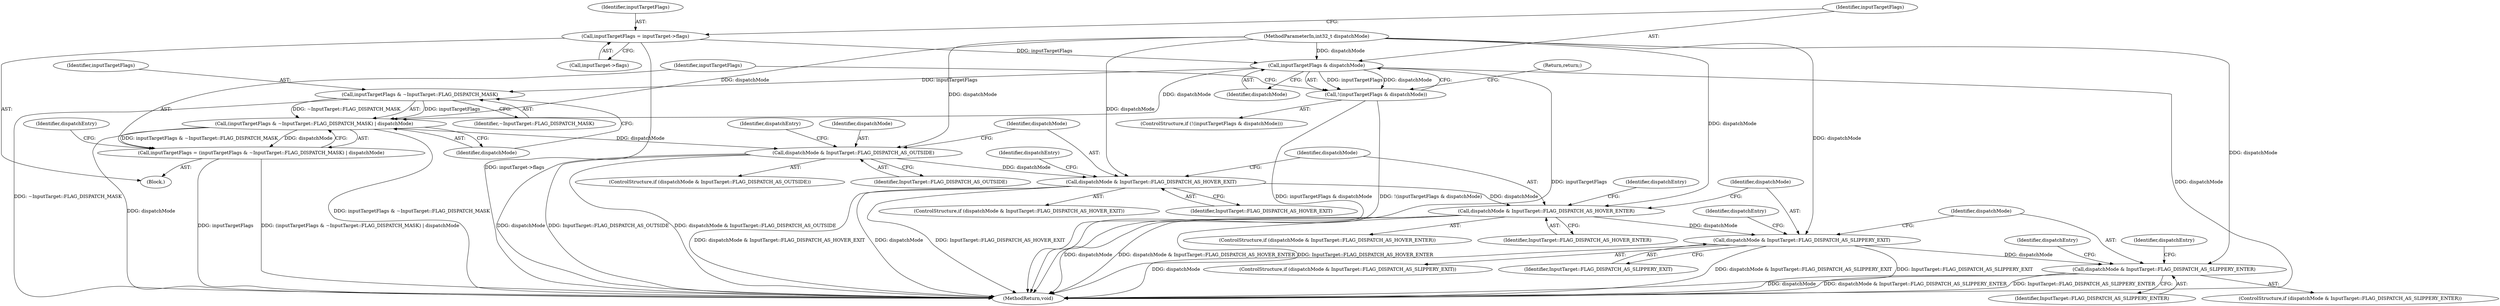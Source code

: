 digraph "0_Android_03a53d1c7765eeb3af0bc34c3dff02ada1953fbf@pointer" {
"1000110" [label="(Call,inputTargetFlags = inputTarget->flags)"];
"1000117" [label="(Call,inputTargetFlags & dispatchMode)"];
"1000116" [label="(Call,!(inputTargetFlags & dispatchMode))"];
"1000125" [label="(Call,inputTargetFlags & ~InputTarget::FLAG_DISPATCH_MASK)"];
"1000124" [label="(Call,(inputTargetFlags & ~InputTarget::FLAG_DISPATCH_MASK) | dispatchMode)"];
"1000122" [label="(Call,inputTargetFlags = (inputTargetFlags & ~InputTarget::FLAG_DISPATCH_MASK) | dispatchMode)"];
"1000188" [label="(Call,dispatchMode & InputTarget::FLAG_DISPATCH_AS_OUTSIDE)"];
"1000199" [label="(Call,dispatchMode & InputTarget::FLAG_DISPATCH_AS_HOVER_EXIT)"];
"1000210" [label="(Call,dispatchMode & InputTarget::FLAG_DISPATCH_AS_HOVER_ENTER)"];
"1000221" [label="(Call,dispatchMode & InputTarget::FLAG_DISPATCH_AS_SLIPPERY_EXIT)"];
"1000232" [label="(Call,dispatchMode & InputTarget::FLAG_DISPATCH_AS_SLIPPERY_ENTER)"];
"1000128" [label="(Identifier,dispatchMode)"];
"1000232" [label="(Call,dispatchMode & InputTarget::FLAG_DISPATCH_AS_SLIPPERY_ENTER)"];
"1000227" [label="(Identifier,dispatchEntry)"];
"1000112" [label="(Call,inputTarget->flags)"];
"1000126" [label="(Identifier,inputTargetFlags)"];
"1000335" [label="(MethodReturn,void)"];
"1000115" [label="(ControlStructure,if (!(inputTargetFlags & dispatchMode)))"];
"1000127" [label="(Identifier,~InputTarget::FLAG_DISPATCH_MASK)"];
"1000116" [label="(Call,!(inputTargetFlags & dispatchMode))"];
"1000110" [label="(Call,inputTargetFlags = inputTarget->flags)"];
"1000245" [label="(Identifier,dispatchEntry)"];
"1000118" [label="(Identifier,inputTargetFlags)"];
"1000233" [label="(Identifier,dispatchMode)"];
"1000111" [label="(Identifier,inputTargetFlags)"];
"1000201" [label="(Identifier,InputTarget::FLAG_DISPATCH_AS_HOVER_EXIT)"];
"1000121" [label="(Return,return;)"];
"1000187" [label="(ControlStructure,if (dispatchMode & InputTarget::FLAG_DISPATCH_AS_OUTSIDE))"];
"1000119" [label="(Identifier,dispatchMode)"];
"1000123" [label="(Identifier,inputTargetFlags)"];
"1000198" [label="(ControlStructure,if (dispatchMode & InputTarget::FLAG_DISPATCH_AS_HOVER_EXIT))"];
"1000122" [label="(Call,inputTargetFlags = (inputTargetFlags & ~InputTarget::FLAG_DISPATCH_MASK) | dispatchMode)"];
"1000209" [label="(ControlStructure,if (dispatchMode & InputTarget::FLAG_DISPATCH_AS_HOVER_ENTER))"];
"1000234" [label="(Identifier,InputTarget::FLAG_DISPATCH_AS_SLIPPERY_ENTER)"];
"1000200" [label="(Identifier,dispatchMode)"];
"1000210" [label="(Call,dispatchMode & InputTarget::FLAG_DISPATCH_AS_HOVER_ENTER)"];
"1000131" [label="(Identifier,dispatchEntry)"];
"1000190" [label="(Identifier,InputTarget::FLAG_DISPATCH_AS_OUTSIDE)"];
"1000117" [label="(Call,inputTargetFlags & dispatchMode)"];
"1000212" [label="(Identifier,InputTarget::FLAG_DISPATCH_AS_HOVER_ENTER)"];
"1000223" [label="(Identifier,InputTarget::FLAG_DISPATCH_AS_SLIPPERY_EXIT)"];
"1000211" [label="(Identifier,dispatchMode)"];
"1000220" [label="(ControlStructure,if (dispatchMode & InputTarget::FLAG_DISPATCH_AS_SLIPPERY_EXIT))"];
"1000231" [label="(ControlStructure,if (dispatchMode & InputTarget::FLAG_DISPATCH_AS_SLIPPERY_ENTER))"];
"1000189" [label="(Identifier,dispatchMode)"];
"1000221" [label="(Call,dispatchMode & InputTarget::FLAG_DISPATCH_AS_SLIPPERY_EXIT)"];
"1000205" [label="(Identifier,dispatchEntry)"];
"1000199" [label="(Call,dispatchMode & InputTarget::FLAG_DISPATCH_AS_HOVER_EXIT)"];
"1000107" [label="(MethodParameterIn,int32_t dispatchMode)"];
"1000188" [label="(Call,dispatchMode & InputTarget::FLAG_DISPATCH_AS_OUTSIDE)"];
"1000125" [label="(Call,inputTargetFlags & ~InputTarget::FLAG_DISPATCH_MASK)"];
"1000124" [label="(Call,(inputTargetFlags & ~InputTarget::FLAG_DISPATCH_MASK) | dispatchMode)"];
"1000108" [label="(Block,)"];
"1000222" [label="(Identifier,dispatchMode)"];
"1000238" [label="(Identifier,dispatchEntry)"];
"1000194" [label="(Identifier,dispatchEntry)"];
"1000216" [label="(Identifier,dispatchEntry)"];
"1000110" -> "1000108"  [label="AST: "];
"1000110" -> "1000112"  [label="CFG: "];
"1000111" -> "1000110"  [label="AST: "];
"1000112" -> "1000110"  [label="AST: "];
"1000118" -> "1000110"  [label="CFG: "];
"1000110" -> "1000335"  [label="DDG: inputTarget->flags"];
"1000110" -> "1000117"  [label="DDG: inputTargetFlags"];
"1000117" -> "1000116"  [label="AST: "];
"1000117" -> "1000119"  [label="CFG: "];
"1000118" -> "1000117"  [label="AST: "];
"1000119" -> "1000117"  [label="AST: "];
"1000116" -> "1000117"  [label="CFG: "];
"1000117" -> "1000335"  [label="DDG: inputTargetFlags"];
"1000117" -> "1000335"  [label="DDG: dispatchMode"];
"1000117" -> "1000116"  [label="DDG: inputTargetFlags"];
"1000117" -> "1000116"  [label="DDG: dispatchMode"];
"1000107" -> "1000117"  [label="DDG: dispatchMode"];
"1000117" -> "1000125"  [label="DDG: inputTargetFlags"];
"1000117" -> "1000124"  [label="DDG: dispatchMode"];
"1000116" -> "1000115"  [label="AST: "];
"1000121" -> "1000116"  [label="CFG: "];
"1000123" -> "1000116"  [label="CFG: "];
"1000116" -> "1000335"  [label="DDG: inputTargetFlags & dispatchMode"];
"1000116" -> "1000335"  [label="DDG: !(inputTargetFlags & dispatchMode)"];
"1000125" -> "1000124"  [label="AST: "];
"1000125" -> "1000127"  [label="CFG: "];
"1000126" -> "1000125"  [label="AST: "];
"1000127" -> "1000125"  [label="AST: "];
"1000128" -> "1000125"  [label="CFG: "];
"1000125" -> "1000335"  [label="DDG: ~InputTarget::FLAG_DISPATCH_MASK"];
"1000125" -> "1000124"  [label="DDG: inputTargetFlags"];
"1000125" -> "1000124"  [label="DDG: ~InputTarget::FLAG_DISPATCH_MASK"];
"1000124" -> "1000122"  [label="AST: "];
"1000124" -> "1000128"  [label="CFG: "];
"1000128" -> "1000124"  [label="AST: "];
"1000122" -> "1000124"  [label="CFG: "];
"1000124" -> "1000335"  [label="DDG: inputTargetFlags & ~InputTarget::FLAG_DISPATCH_MASK"];
"1000124" -> "1000335"  [label="DDG: dispatchMode"];
"1000124" -> "1000122"  [label="DDG: inputTargetFlags & ~InputTarget::FLAG_DISPATCH_MASK"];
"1000124" -> "1000122"  [label="DDG: dispatchMode"];
"1000107" -> "1000124"  [label="DDG: dispatchMode"];
"1000124" -> "1000188"  [label="DDG: dispatchMode"];
"1000122" -> "1000108"  [label="AST: "];
"1000123" -> "1000122"  [label="AST: "];
"1000131" -> "1000122"  [label="CFG: "];
"1000122" -> "1000335"  [label="DDG: inputTargetFlags"];
"1000122" -> "1000335"  [label="DDG: (inputTargetFlags & ~InputTarget::FLAG_DISPATCH_MASK) | dispatchMode"];
"1000188" -> "1000187"  [label="AST: "];
"1000188" -> "1000190"  [label="CFG: "];
"1000189" -> "1000188"  [label="AST: "];
"1000190" -> "1000188"  [label="AST: "];
"1000194" -> "1000188"  [label="CFG: "];
"1000200" -> "1000188"  [label="CFG: "];
"1000188" -> "1000335"  [label="DDG: InputTarget::FLAG_DISPATCH_AS_OUTSIDE"];
"1000188" -> "1000335"  [label="DDG: dispatchMode & InputTarget::FLAG_DISPATCH_AS_OUTSIDE"];
"1000188" -> "1000335"  [label="DDG: dispatchMode"];
"1000107" -> "1000188"  [label="DDG: dispatchMode"];
"1000188" -> "1000199"  [label="DDG: dispatchMode"];
"1000199" -> "1000198"  [label="AST: "];
"1000199" -> "1000201"  [label="CFG: "];
"1000200" -> "1000199"  [label="AST: "];
"1000201" -> "1000199"  [label="AST: "];
"1000205" -> "1000199"  [label="CFG: "];
"1000211" -> "1000199"  [label="CFG: "];
"1000199" -> "1000335"  [label="DDG: dispatchMode"];
"1000199" -> "1000335"  [label="DDG: InputTarget::FLAG_DISPATCH_AS_HOVER_EXIT"];
"1000199" -> "1000335"  [label="DDG: dispatchMode & InputTarget::FLAG_DISPATCH_AS_HOVER_EXIT"];
"1000107" -> "1000199"  [label="DDG: dispatchMode"];
"1000199" -> "1000210"  [label="DDG: dispatchMode"];
"1000210" -> "1000209"  [label="AST: "];
"1000210" -> "1000212"  [label="CFG: "];
"1000211" -> "1000210"  [label="AST: "];
"1000212" -> "1000210"  [label="AST: "];
"1000216" -> "1000210"  [label="CFG: "];
"1000222" -> "1000210"  [label="CFG: "];
"1000210" -> "1000335"  [label="DDG: dispatchMode & InputTarget::FLAG_DISPATCH_AS_HOVER_ENTER"];
"1000210" -> "1000335"  [label="DDG: InputTarget::FLAG_DISPATCH_AS_HOVER_ENTER"];
"1000210" -> "1000335"  [label="DDG: dispatchMode"];
"1000107" -> "1000210"  [label="DDG: dispatchMode"];
"1000210" -> "1000221"  [label="DDG: dispatchMode"];
"1000221" -> "1000220"  [label="AST: "];
"1000221" -> "1000223"  [label="CFG: "];
"1000222" -> "1000221"  [label="AST: "];
"1000223" -> "1000221"  [label="AST: "];
"1000227" -> "1000221"  [label="CFG: "];
"1000233" -> "1000221"  [label="CFG: "];
"1000221" -> "1000335"  [label="DDG: dispatchMode & InputTarget::FLAG_DISPATCH_AS_SLIPPERY_EXIT"];
"1000221" -> "1000335"  [label="DDG: InputTarget::FLAG_DISPATCH_AS_SLIPPERY_EXIT"];
"1000221" -> "1000335"  [label="DDG: dispatchMode"];
"1000107" -> "1000221"  [label="DDG: dispatchMode"];
"1000221" -> "1000232"  [label="DDG: dispatchMode"];
"1000232" -> "1000231"  [label="AST: "];
"1000232" -> "1000234"  [label="CFG: "];
"1000233" -> "1000232"  [label="AST: "];
"1000234" -> "1000232"  [label="AST: "];
"1000238" -> "1000232"  [label="CFG: "];
"1000245" -> "1000232"  [label="CFG: "];
"1000232" -> "1000335"  [label="DDG: dispatchMode"];
"1000232" -> "1000335"  [label="DDG: dispatchMode & InputTarget::FLAG_DISPATCH_AS_SLIPPERY_ENTER"];
"1000232" -> "1000335"  [label="DDG: InputTarget::FLAG_DISPATCH_AS_SLIPPERY_ENTER"];
"1000107" -> "1000232"  [label="DDG: dispatchMode"];
}
